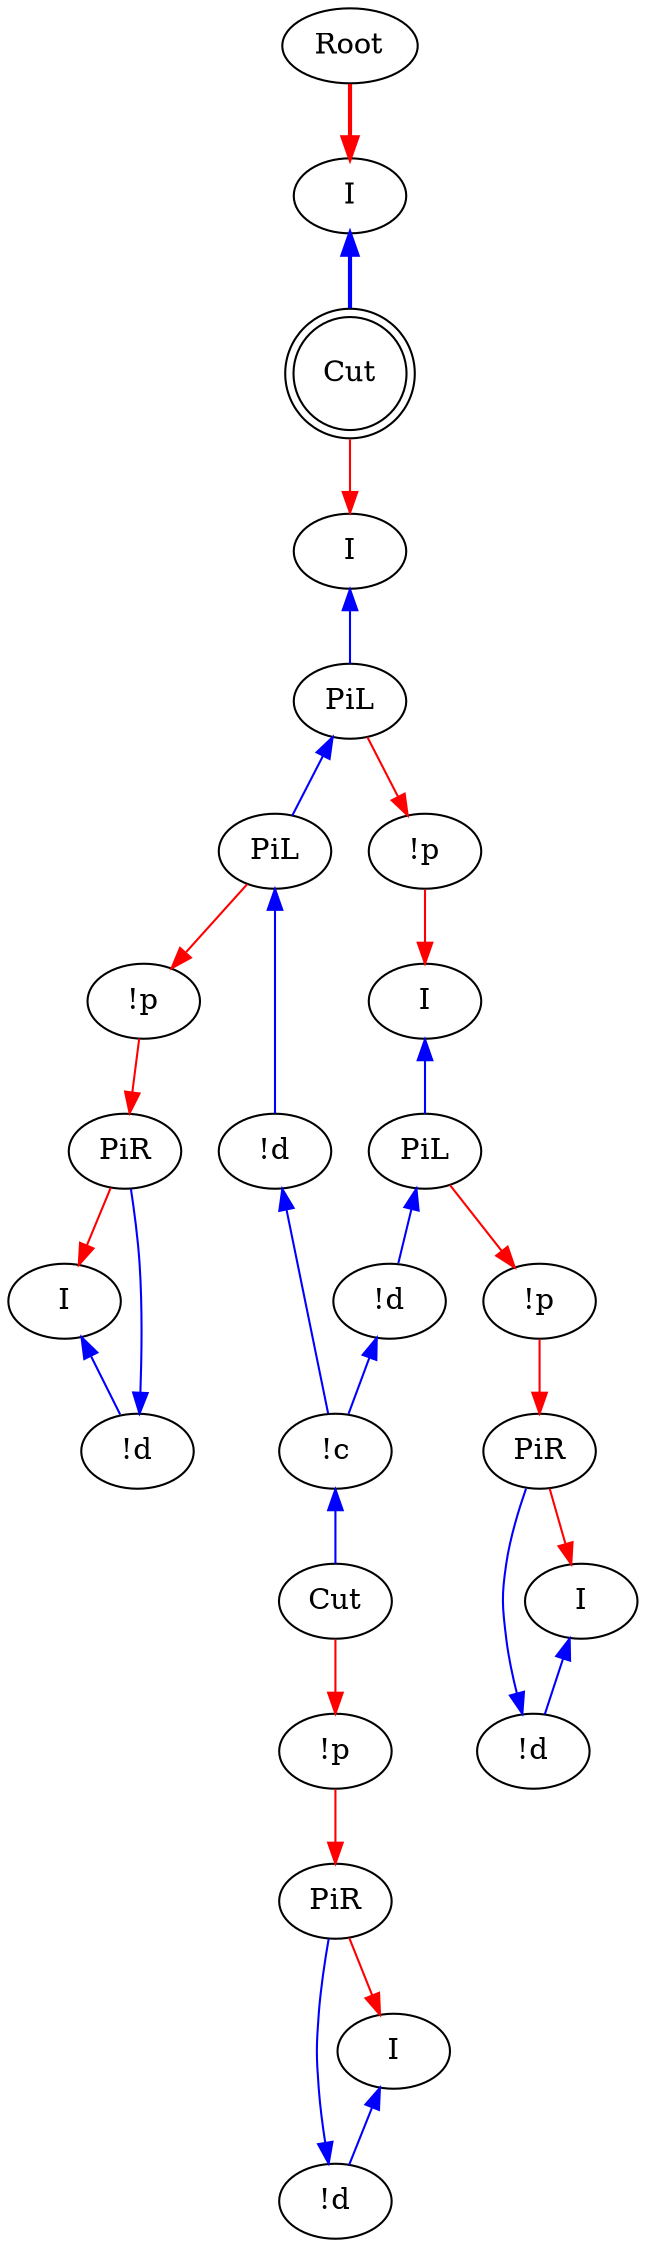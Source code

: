 digraph {
"Root0" [label="Root"]
"!c0" [label="!c"]
"!d0" [label="!d"]
"PiL0" [label="PiL"]
"PiL1" [label="PiL"]
"I0" [label="I"]
"!p0" [label="!p"]
"PiR0" [label="PiR"]
"!d1" [label="!d"]
"I1" [label="I"]
"!p1" [label="!p"]
"!d2" [label="!d"]
"PiL2" [label="PiL"]
"I2" [label="I"]
"!p2" [label="!p"]
"!p3" [label="!p"]
"PiR1" [label="PiR"]
"PiR2" [label="PiR"]
"!d3" [label="!d"]
"I3" [label="I"]
"!d4" [label="!d"]
"I4" [label="I"]
"I5" [label="I"]
"Cut0" [label="Cut"]
"Cut1" [label="Cut",shape=doublecircle]
"Cut0" -> "!p2"[color=red,tooltip="e100"]
"PiL2" -> "!d2"[color=blue,tooltip="e103",dir=back]
"I2" -> "PiL2"[color=blue,tooltip="e105",dir=back]
"PiL2" -> "!p3"[color=red,tooltip="e107"]
"!p2" -> "PiR1"[color=red,tooltip="e108"]
"!p3" -> "PiR2"[color=red,tooltip="e111"]
"!d3" -> "PiR1"[color=blue,tooltip="e112",dir=back]
"PiR1" -> "I3"[color=red,tooltip="e114"]
"!d4" -> "PiR2"[color=blue,tooltip="e117",dir=back]
"PiR2" -> "I4"[color=red,tooltip="e119"]
"I3" -> "!d3"[color=blue,tooltip="e120",dir=back]
"I4" -> "!d4"[color=blue,tooltip="e123",dir=back]
"!c0" -> "Cut0"[color=blue,tooltip="e41",dir=back]
"Cut1" -> "I0"[color=red,tooltip="e43"]
"!d0" -> "!c0"[color=blue,tooltip="e46",dir=back]
"!d2" -> "!c0"[color=blue,tooltip="e47",dir=back]
"PiL0" -> "!d0"[color=blue,tooltip="e49",dir=back]
"PiL1" -> "PiL0"[color=blue,tooltip="e51",dir=back]
"PiL0" -> "!p0"[color=red,tooltip="e53"]
"I0" -> "PiL1"[color=blue,tooltip="e55",dir=back]
"PiL1" -> "!p1"[color=red,tooltip="e57"]
"!p0" -> "PiR0"[color=red,tooltip="e85"]
"!d1" -> "PiR0"[color=blue,tooltip="e87",dir=back]
"PiR0" -> "I1"[color=red,tooltip="e89"]
"I1" -> "!d1"[color=blue,tooltip="e91",dir=back]
"!p1" -> "I2"[color=red,tooltip="e95"]
"I5" -> "Cut1"[color=blue,tooltip="e98",penwidth=2,dir=back]
"Root0" -> "I5"[color=red,tooltip="rettop",penwidth=2]
}

